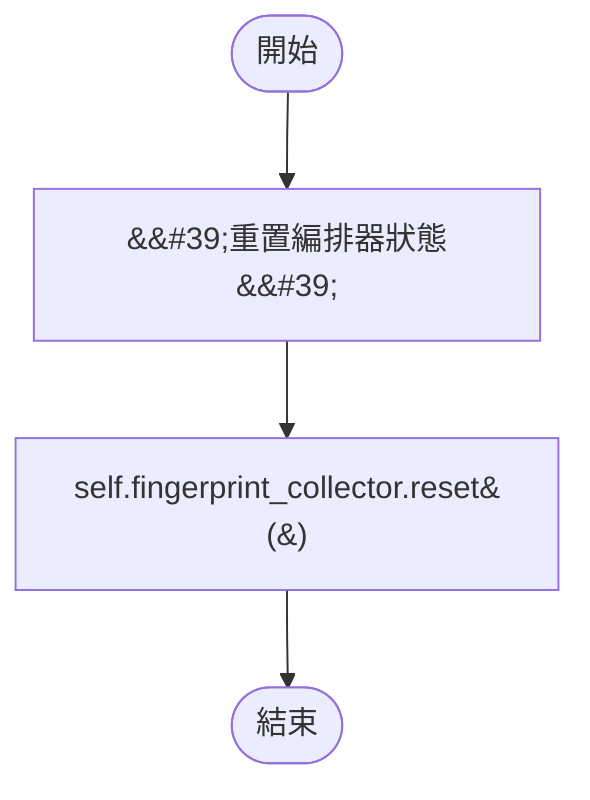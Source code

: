 flowchart TB
    n1([開始])
    n2([結束])
    n3[&amp;&#35;39;重置編排器狀態&amp;&#35;39;]
    n4[self.fingerprint_collector.reset&#40;&#41;]
    n1 --> n3
    n3 --> n4
    n4 --> n2
